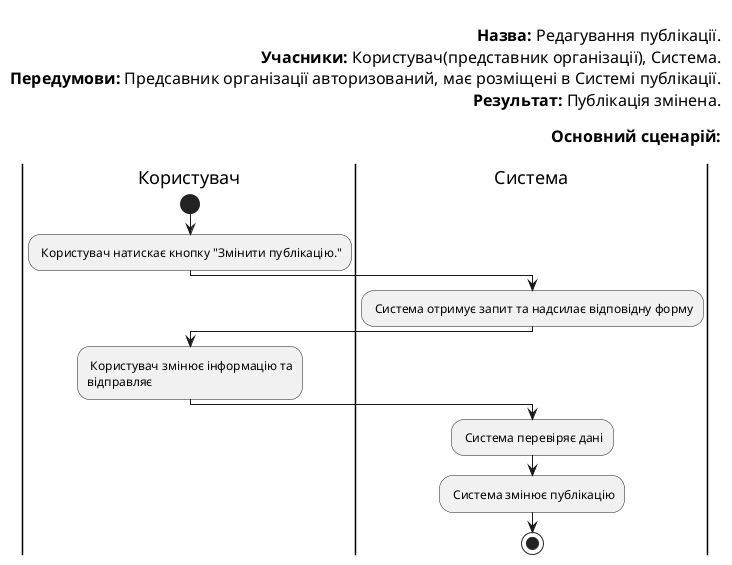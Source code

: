 @startuml
left header

<font color=000 size=16><b>Назва:</b> Редагування публікації.
<font color=000 size=16><b>Учасники:</b> Користувач(представник організації), Система.
<font color=000 size=16><b>Передумови:</b> Предсавник організації авторизований, має розміщені в Системі публікації.
<font color=000 size=16><b>Результат:</b> Публікація змінена.

<font color=000 size=16><b>Основний сценарій:</b>

end header

|Користувач|
start
: Користувач натискає кнопку "Змінити публікацію.";
|Система|

: Система отримує запит та надсилає відповідну форму;

|Користувач|

: Користувач змінює інформацію та
відправляє;


|Система|

: Система перевіряє дані;

: Система змінює публікацію;

stop;
@enduml
